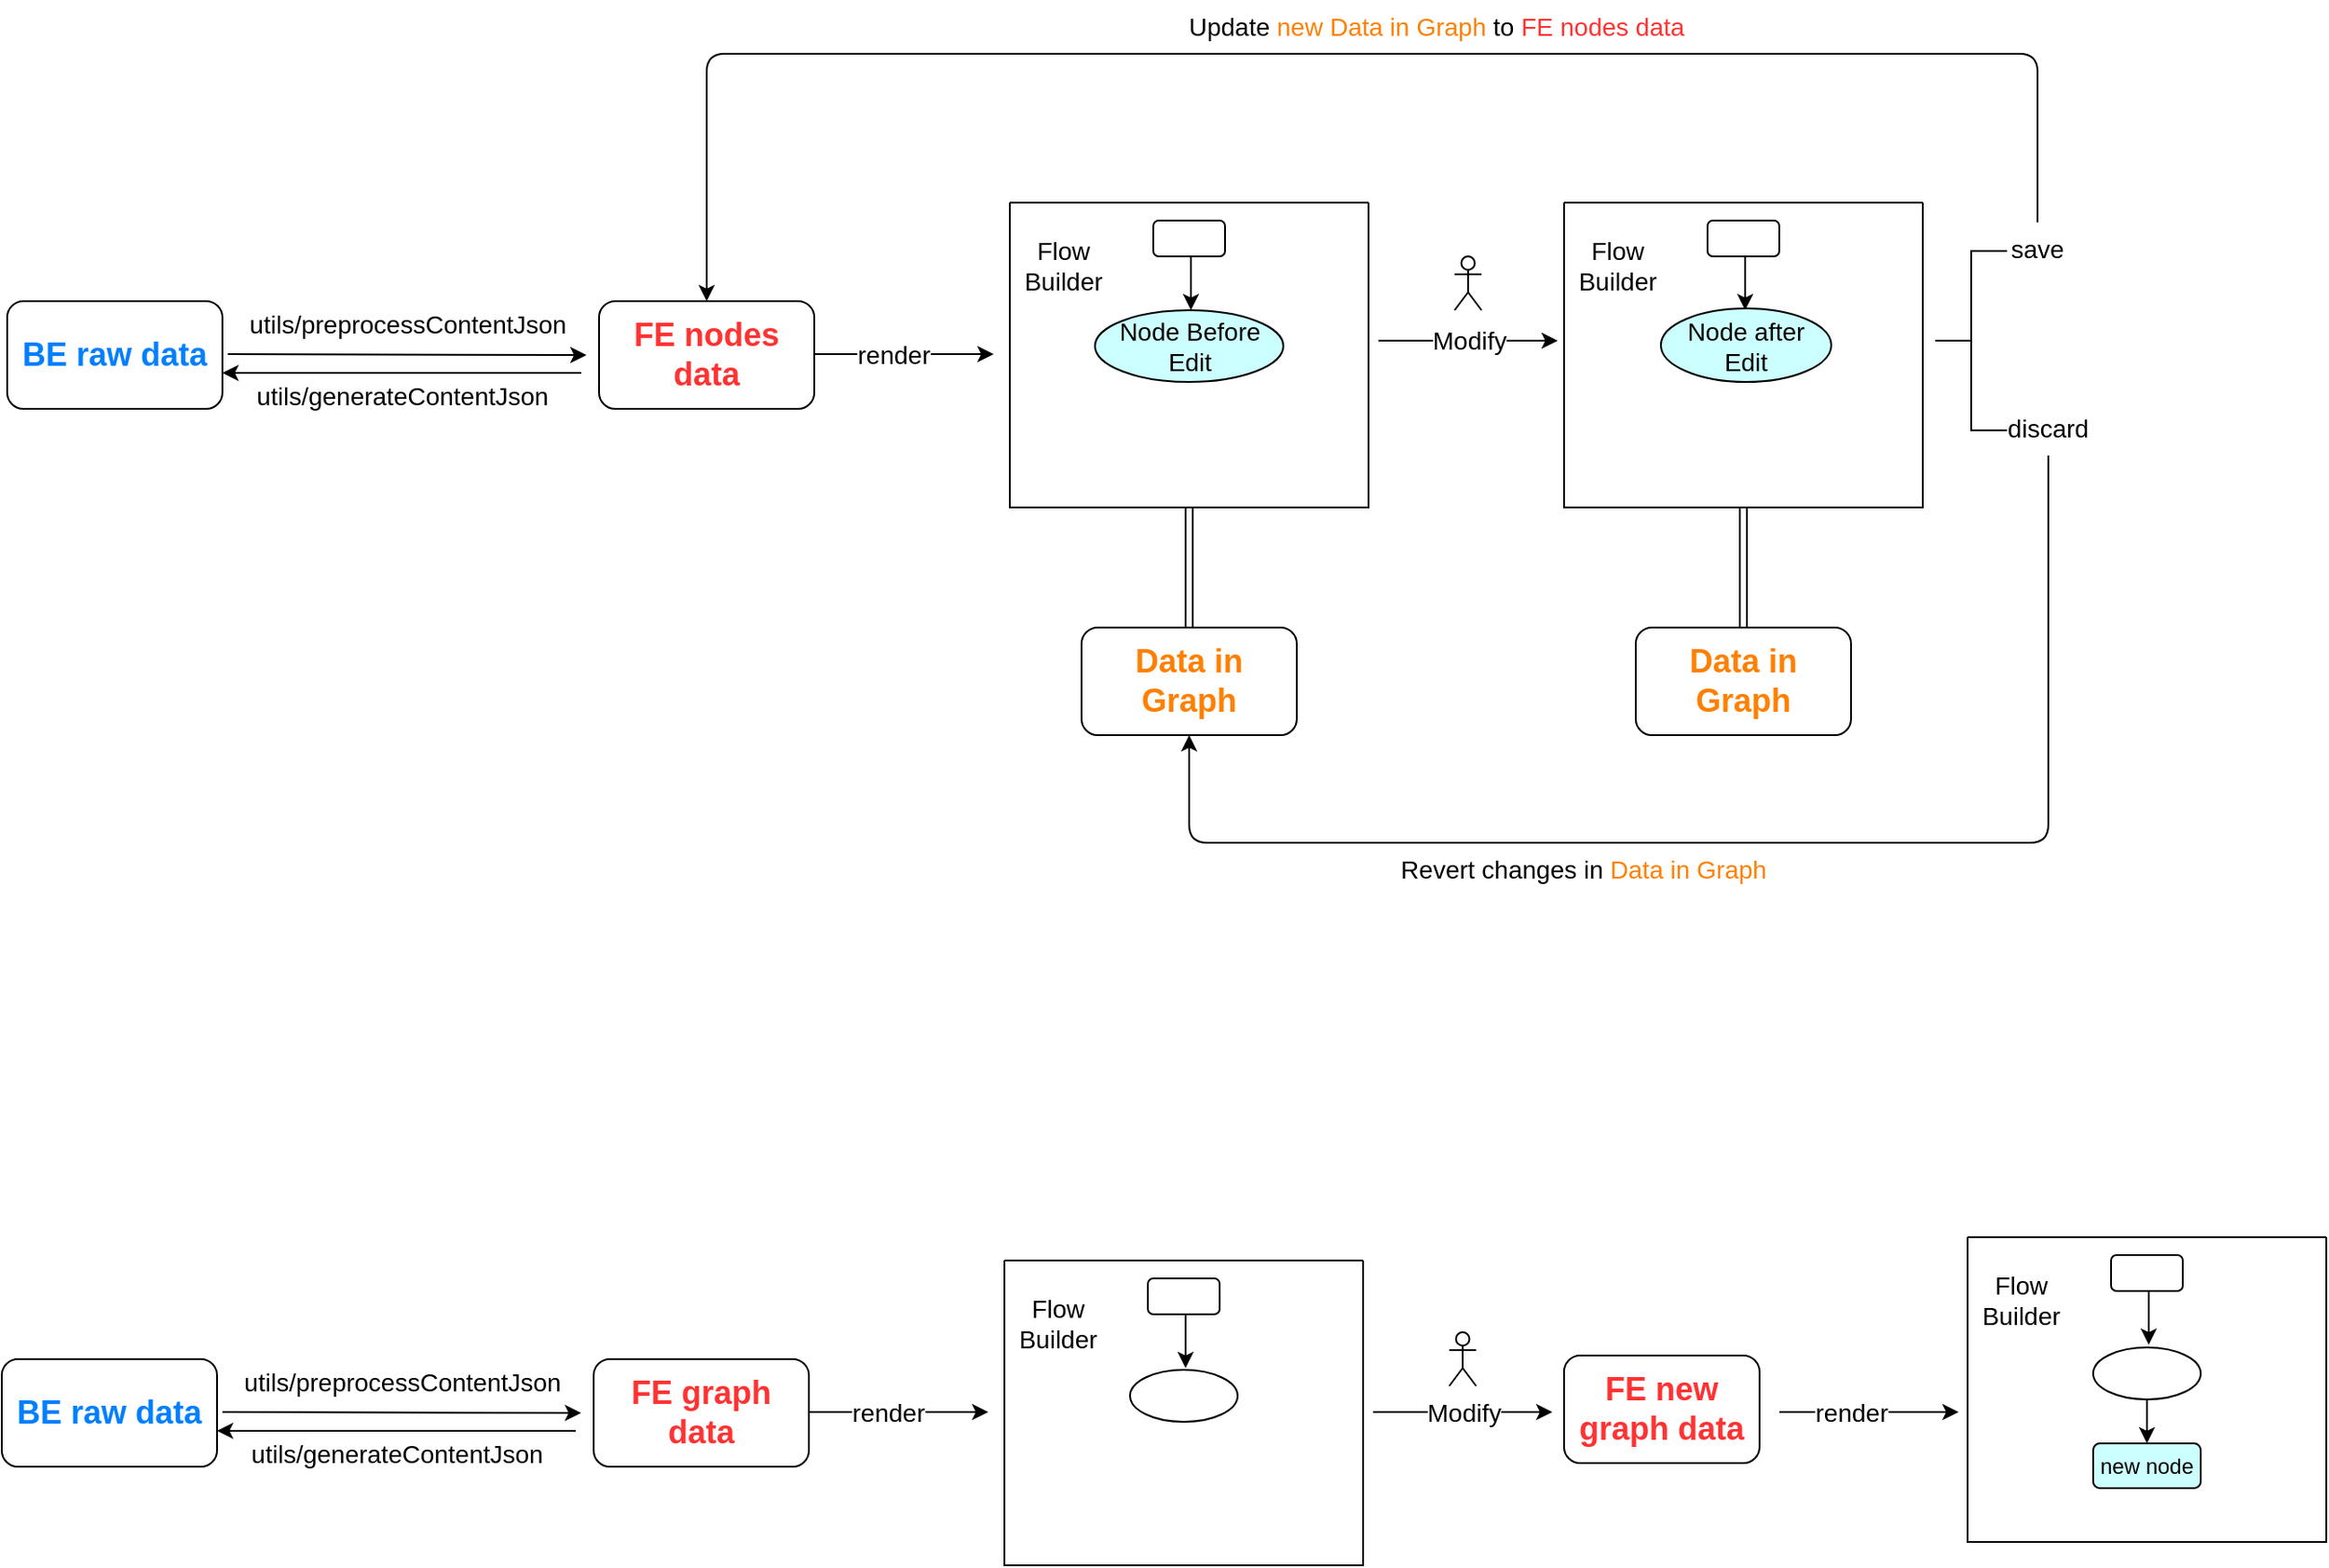 <mxfile version="15.9.6" type="github">
  <diagram id="-SPJy0hRLTaTt6_wfEJj" name="Page-1">
    <mxGraphModel dx="1600" dy="965" grid="1" gridSize="10" guides="1" tooltips="1" connect="1" arrows="1" fold="1" page="1" pageScale="1" pageWidth="827" pageHeight="1169" math="0" shadow="0">
      <root>
        <mxCell id="0" />
        <mxCell id="1" parent="0" />
        <mxCell id="oG8ktEmDvnc897RTKp91-1" value="&lt;b&gt;&lt;font style=&quot;font-size: 18px&quot; color=&quot;#007fff&quot;&gt;BE raw data&lt;/font&gt;&lt;/b&gt;" style="rounded=1;whiteSpace=wrap;html=1;" parent="1" vertex="1">
          <mxGeometry x="13" y="218" width="120" height="60" as="geometry" />
        </mxCell>
        <mxCell id="oG8ktEmDvnc897RTKp91-2" value="&lt;h2&gt;&lt;font color=&quot;#ff3333&quot;&gt;FE nodes data&lt;/font&gt;&lt;/h2&gt;" style="rounded=1;whiteSpace=wrap;html=1;" parent="1" vertex="1">
          <mxGeometry x="343" y="218" width="120" height="60" as="geometry" />
        </mxCell>
        <mxCell id="oG8ktEmDvnc897RTKp91-3" value="" style="endArrow=classic;html=1;rounded=1;fontSize=18;" parent="1" edge="1">
          <mxGeometry relative="1" as="geometry">
            <mxPoint x="136" y="247.5" as="sourcePoint" />
            <mxPoint x="336" y="248" as="targetPoint" />
          </mxGeometry>
        </mxCell>
        <mxCell id="oG8ktEmDvnc897RTKp91-4" value="utils/preprocessContentJson" style="edgeLabel;resizable=0;html=1;align=center;verticalAlign=middle;rounded=1;fontSize=14;" parent="oG8ktEmDvnc897RTKp91-3" connectable="0" vertex="1">
          <mxGeometry relative="1" as="geometry">
            <mxPoint y="-17" as="offset" />
          </mxGeometry>
        </mxCell>
        <mxCell id="oG8ktEmDvnc897RTKp91-5" value="" style="endArrow=classic;html=1;rounded=1;fontSize=14;" parent="1" edge="1">
          <mxGeometry relative="1" as="geometry">
            <mxPoint x="333" y="258" as="sourcePoint" />
            <mxPoint x="133" y="258" as="targetPoint" />
          </mxGeometry>
        </mxCell>
        <mxCell id="oG8ktEmDvnc897RTKp91-6" value="utils/generateContentJson" style="edgeLabel;resizable=0;html=1;align=center;verticalAlign=middle;rounded=1;fontSize=14;" parent="oG8ktEmDvnc897RTKp91-5" connectable="0" vertex="1">
          <mxGeometry relative="1" as="geometry">
            <mxPoint y="13" as="offset" />
          </mxGeometry>
        </mxCell>
        <mxCell id="oG8ktEmDvnc897RTKp91-7" value="" style="swimlane;startSize=0;rounded=1;fontSize=14;" parent="1" vertex="1">
          <mxGeometry x="572" y="163" width="200" height="170" as="geometry" />
        </mxCell>
        <mxCell id="oG8ktEmDvnc897RTKp91-10" value="" style="edgeStyle=orthogonalEdgeStyle;rounded=1;orthogonalLoop=1;jettySize=auto;html=1;fontSize=14;" parent="oG8ktEmDvnc897RTKp91-7" edge="1">
          <mxGeometry relative="1" as="geometry">
            <mxPoint x="101" y="30" as="sourcePoint" />
            <mxPoint x="101" y="60" as="targetPoint" />
          </mxGeometry>
        </mxCell>
        <mxCell id="oG8ktEmDvnc897RTKp91-8" value="" style="whiteSpace=wrap;html=1;rounded=1;fontSize=14;" parent="oG8ktEmDvnc897RTKp91-7" vertex="1">
          <mxGeometry x="80" y="10" width="40" height="20" as="geometry" />
        </mxCell>
        <mxCell id="oG8ktEmDvnc897RTKp91-9" value="Node Before Edit" style="ellipse;whiteSpace=wrap;html=1;fontSize=14;rounded=1;fillColor=#CCFFFF;" parent="oG8ktEmDvnc897RTKp91-7" vertex="1">
          <mxGeometry x="47.5" y="60" width="105" height="40" as="geometry" />
        </mxCell>
        <mxCell id="oG8ktEmDvnc897RTKp91-13" value="Flow Builder&lt;br&gt;" style="text;html=1;strokeColor=none;fillColor=none;align=center;verticalAlign=middle;whiteSpace=wrap;rounded=0;fontSize=14;" parent="oG8ktEmDvnc897RTKp91-7" vertex="1">
          <mxGeometry y="20" width="60" height="30" as="geometry" />
        </mxCell>
        <mxCell id="oG8ktEmDvnc897RTKp91-14" value="r" style="endArrow=classic;html=1;rounded=1;fontSize=14;" parent="1" edge="1">
          <mxGeometry relative="1" as="geometry">
            <mxPoint x="463" y="247.5" as="sourcePoint" />
            <mxPoint x="563" y="247.5" as="targetPoint" />
          </mxGeometry>
        </mxCell>
        <mxCell id="oG8ktEmDvnc897RTKp91-15" value="render" style="edgeLabel;resizable=0;html=1;align=center;verticalAlign=middle;rounded=1;fontSize=14;" parent="oG8ktEmDvnc897RTKp91-14" connectable="0" vertex="1">
          <mxGeometry relative="1" as="geometry">
            <mxPoint x="-6" as="offset" />
          </mxGeometry>
        </mxCell>
        <mxCell id="oG8ktEmDvnc897RTKp91-17" value="" style="shape=umlActor;verticalLabelPosition=bottom;verticalAlign=top;html=1;outlineConnect=0;rounded=1;fontSize=14;" parent="1" vertex="1">
          <mxGeometry x="820" y="193" width="15" height="30" as="geometry" />
        </mxCell>
        <mxCell id="oG8ktEmDvnc897RTKp91-21" value="" style="endArrow=classic;html=1;rounded=1;fontSize=14;strokeColor=default;endFill=1;" parent="1" edge="1">
          <mxGeometry relative="1" as="geometry">
            <mxPoint x="777.5" y="240" as="sourcePoint" />
            <mxPoint x="877.5" y="240" as="targetPoint" />
          </mxGeometry>
        </mxCell>
        <mxCell id="oG8ktEmDvnc897RTKp91-22" value="Modify" style="edgeLabel;resizable=0;html=1;align=center;verticalAlign=middle;rounded=1;fontSize=14;" parent="oG8ktEmDvnc897RTKp91-21" connectable="0" vertex="1">
          <mxGeometry relative="1" as="geometry" />
        </mxCell>
        <mxCell id="oG8ktEmDvnc897RTKp91-26" value="save" style="text;html=1;strokeColor=none;fillColor=none;align=center;verticalAlign=middle;whiteSpace=wrap;rounded=0;fontSize=14;" parent="1" vertex="1">
          <mxGeometry x="1115" y="174" width="60" height="30" as="geometry" />
        </mxCell>
        <mxCell id="oG8ktEmDvnc897RTKp91-27" value="discard" style="text;html=1;strokeColor=none;fillColor=none;align=center;verticalAlign=middle;whiteSpace=wrap;rounded=0;fontSize=14;" parent="1" vertex="1">
          <mxGeometry x="1121" y="274" width="60" height="30" as="geometry" />
        </mxCell>
        <mxCell id="oG8ktEmDvnc897RTKp91-36" value="" style="strokeWidth=1;html=1;shape=mxgraph.flowchart.annotation_2;align=left;labelPosition=right;pointerEvents=1;rounded=1;fontSize=14;" parent="1" vertex="1">
          <mxGeometry x="1088" y="190" width="40" height="100" as="geometry" />
        </mxCell>
        <mxCell id="oG8ktEmDvnc897RTKp91-39" value="" style="swimlane;startSize=0;rounded=1;fontSize=14;" parent="1" vertex="1">
          <mxGeometry x="881" y="163" width="200" height="170" as="geometry" />
        </mxCell>
        <mxCell id="oG8ktEmDvnc897RTKp91-40" value="" style="edgeStyle=orthogonalEdgeStyle;rounded=1;orthogonalLoop=1;jettySize=auto;html=1;fontSize=14;" parent="oG8ktEmDvnc897RTKp91-39" edge="1">
          <mxGeometry relative="1" as="geometry">
            <mxPoint x="101" y="30" as="sourcePoint" />
            <mxPoint x="101" y="60" as="targetPoint" />
          </mxGeometry>
        </mxCell>
        <mxCell id="oG8ktEmDvnc897RTKp91-41" value="" style="whiteSpace=wrap;html=1;rounded=1;fontSize=14;" parent="oG8ktEmDvnc897RTKp91-39" vertex="1">
          <mxGeometry x="80" y="10" width="40" height="20" as="geometry" />
        </mxCell>
        <mxCell id="oG8ktEmDvnc897RTKp91-45" value="Flow Builder&lt;br&gt;" style="text;html=1;strokeColor=none;fillColor=none;align=center;verticalAlign=middle;whiteSpace=wrap;rounded=0;fontSize=14;" parent="oG8ktEmDvnc897RTKp91-39" vertex="1">
          <mxGeometry y="20" width="60" height="30" as="geometry" />
        </mxCell>
        <mxCell id="oG8ktEmDvnc897RTKp91-66" value="Node after Edit" style="ellipse;whiteSpace=wrap;html=1;fontSize=14;rounded=1;fillColor=#CCFFFF;" parent="oG8ktEmDvnc897RTKp91-39" vertex="1">
          <mxGeometry x="54" y="59" width="95" height="41" as="geometry" />
        </mxCell>
        <mxCell id="oG8ktEmDvnc897RTKp91-46" value="&lt;h2&gt;&lt;font color=&quot;#ff8000&quot;&gt;Data in Graph&lt;/font&gt;&lt;/h2&gt;" style="rounded=1;whiteSpace=wrap;html=1;" parent="1" vertex="1">
          <mxGeometry x="921" y="400" width="120" height="60" as="geometry" />
        </mxCell>
        <mxCell id="oG8ktEmDvnc897RTKp91-52" value="&lt;h2&gt;&lt;font color=&quot;#ff8000&quot;&gt;Data in Graph&lt;/font&gt;&lt;/h2&gt;" style="rounded=1;whiteSpace=wrap;html=1;" parent="1" vertex="1">
          <mxGeometry x="612" y="400" width="120" height="60" as="geometry" />
        </mxCell>
        <mxCell id="oG8ktEmDvnc897RTKp91-55" value="" style="edgeStyle=elbowEdgeStyle;elbow=horizontal;endArrow=classic;html=1;rounded=1;fontSize=14;strokeColor=default;exitX=0.5;exitY=0;exitDx=0;exitDy=0;entryX=0.5;entryY=0;entryDx=0;entryDy=0;" parent="1" source="oG8ktEmDvnc897RTKp91-26" target="oG8ktEmDvnc897RTKp91-2" edge="1">
          <mxGeometry width="50" height="50" relative="1" as="geometry">
            <mxPoint x="850" y="360" as="sourcePoint" />
            <mxPoint x="900" y="310" as="targetPoint" />
            <Array as="points">
              <mxPoint x="780" y="80" />
              <mxPoint x="800" y="80" />
            </Array>
          </mxGeometry>
        </mxCell>
        <mxCell id="oG8ktEmDvnc897RTKp91-57" value="Update &lt;font color=&quot;#ff8000&quot;&gt;new Data in Graph&lt;/font&gt; to &lt;font color=&quot;#ff3333&quot;&gt;FE nodes data&lt;/font&gt;" style="text;html=1;strokeColor=none;fillColor=none;align=center;verticalAlign=middle;whiteSpace=wrap;rounded=0;fontSize=14;" parent="1" vertex="1">
          <mxGeometry x="490" y="50" width="640" height="30" as="geometry" />
        </mxCell>
        <mxCell id="oG8ktEmDvnc897RTKp91-59" value="" style="edgeStyle=elbowEdgeStyle;elbow=horizontal;endArrow=classic;html=1;rounded=1;fontSize=14;fontColor=#007FFF;strokeColor=default;exitX=0.5;exitY=1;exitDx=0;exitDy=0;entryX=0.5;entryY=1;entryDx=0;entryDy=0;" parent="1" source="oG8ktEmDvnc897RTKp91-27" target="oG8ktEmDvnc897RTKp91-52" edge="1">
          <mxGeometry width="50" height="50" relative="1" as="geometry">
            <mxPoint x="600" y="290" as="sourcePoint" />
            <mxPoint x="650" y="240" as="targetPoint" />
            <Array as="points">
              <mxPoint x="890" y="520" />
            </Array>
          </mxGeometry>
        </mxCell>
        <mxCell id="oG8ktEmDvnc897RTKp91-60" value="Revert changes in&lt;font color=&quot;#ff3333&quot;&gt;&amp;nbsp;&lt;/font&gt;&lt;font color=&quot;#ff8000&quot;&gt;Data in Graph&lt;/font&gt;" style="text;html=1;strokeColor=none;fillColor=none;align=center;verticalAlign=middle;whiteSpace=wrap;rounded=0;fontSize=14;" parent="1" vertex="1">
          <mxGeometry x="572" y="520" width="640" height="30" as="geometry" />
        </mxCell>
        <mxCell id="oG8ktEmDvnc897RTKp91-62" value="" style="shape=link;html=1;rounded=1;fontSize=14;fontColor=#FF8000;startArrow=open;startFill=0;endArrow=classic;endFill=1;strokeColor=default;entryX=0.5;entryY=0;entryDx=0;entryDy=0;" parent="1" source="oG8ktEmDvnc897RTKp91-39" target="oG8ktEmDvnc897RTKp91-46" edge="1">
          <mxGeometry width="100" relative="1" as="geometry">
            <mxPoint x="570" y="200" as="sourcePoint" />
            <mxPoint x="670" y="200" as="targetPoint" />
          </mxGeometry>
        </mxCell>
        <mxCell id="oG8ktEmDvnc897RTKp91-65" value="" style="shape=link;html=1;rounded=1;fontSize=14;fontColor=#FF8000;startArrow=open;startFill=0;endArrow=classic;endFill=1;strokeColor=default;entryX=0.5;entryY=0;entryDx=0;entryDy=0;exitX=0.5;exitY=1;exitDx=0;exitDy=0;" parent="1" source="oG8ktEmDvnc897RTKp91-7" target="oG8ktEmDvnc897RTKp91-52" edge="1">
          <mxGeometry width="100" relative="1" as="geometry">
            <mxPoint x="570" y="290" as="sourcePoint" />
            <mxPoint x="670" y="290" as="targetPoint" />
          </mxGeometry>
        </mxCell>
        <mxCell id="1HdDyyTmz97uRuwPHuVr-1" value="&lt;b&gt;&lt;font style=&quot;font-size: 18px&quot; color=&quot;#007fff&quot;&gt;BE raw data&lt;/font&gt;&lt;/b&gt;" style="rounded=1;whiteSpace=wrap;html=1;" parent="1" vertex="1">
          <mxGeometry x="10" y="808" width="120" height="60" as="geometry" />
        </mxCell>
        <mxCell id="1HdDyyTmz97uRuwPHuVr-2" value="&lt;h2&gt;&lt;font color=&quot;#ff3333&quot;&gt;FE graph data&lt;/font&gt;&lt;/h2&gt;" style="rounded=1;whiteSpace=wrap;html=1;" parent="1" vertex="1">
          <mxGeometry x="340" y="808" width="120" height="60" as="geometry" />
        </mxCell>
        <mxCell id="1HdDyyTmz97uRuwPHuVr-3" value="" style="endArrow=classic;html=1;rounded=1;fontSize=18;" parent="1" edge="1">
          <mxGeometry relative="1" as="geometry">
            <mxPoint x="133" y="837.5" as="sourcePoint" />
            <mxPoint x="333" y="838" as="targetPoint" />
          </mxGeometry>
        </mxCell>
        <mxCell id="1HdDyyTmz97uRuwPHuVr-4" value="utils/preprocessContentJson" style="edgeLabel;resizable=0;html=1;align=center;verticalAlign=middle;rounded=1;fontSize=14;" parent="1HdDyyTmz97uRuwPHuVr-3" connectable="0" vertex="1">
          <mxGeometry relative="1" as="geometry">
            <mxPoint y="-17" as="offset" />
          </mxGeometry>
        </mxCell>
        <mxCell id="1HdDyyTmz97uRuwPHuVr-5" value="" style="endArrow=classic;html=1;rounded=1;fontSize=14;" parent="1" edge="1">
          <mxGeometry relative="1" as="geometry">
            <mxPoint x="330" y="848" as="sourcePoint" />
            <mxPoint x="130" y="848" as="targetPoint" />
          </mxGeometry>
        </mxCell>
        <mxCell id="1HdDyyTmz97uRuwPHuVr-6" value="utils/generateContentJson" style="edgeLabel;resizable=0;html=1;align=center;verticalAlign=middle;rounded=1;fontSize=14;" parent="1HdDyyTmz97uRuwPHuVr-5" connectable="0" vertex="1">
          <mxGeometry relative="1" as="geometry">
            <mxPoint y="13" as="offset" />
          </mxGeometry>
        </mxCell>
        <mxCell id="1HdDyyTmz97uRuwPHuVr-7" value="" style="swimlane;startSize=0;rounded=1;fontSize=14;" parent="1" vertex="1">
          <mxGeometry x="569" y="753" width="200" height="170" as="geometry" />
        </mxCell>
        <mxCell id="1HdDyyTmz97uRuwPHuVr-8" value="" style="edgeStyle=orthogonalEdgeStyle;rounded=1;orthogonalLoop=1;jettySize=auto;html=1;fontSize=14;" parent="1HdDyyTmz97uRuwPHuVr-7" edge="1">
          <mxGeometry relative="1" as="geometry">
            <mxPoint x="101" y="30" as="sourcePoint" />
            <mxPoint x="101" y="60" as="targetPoint" />
          </mxGeometry>
        </mxCell>
        <mxCell id="1HdDyyTmz97uRuwPHuVr-9" value="" style="whiteSpace=wrap;html=1;rounded=1;fontSize=14;" parent="1HdDyyTmz97uRuwPHuVr-7" vertex="1">
          <mxGeometry x="80" y="10" width="40" height="20" as="geometry" />
        </mxCell>
        <mxCell id="1HdDyyTmz97uRuwPHuVr-11" value="Flow Builder&lt;br&gt;" style="text;html=1;strokeColor=none;fillColor=none;align=center;verticalAlign=middle;whiteSpace=wrap;rounded=0;fontSize=14;" parent="1HdDyyTmz97uRuwPHuVr-7" vertex="1">
          <mxGeometry y="20" width="60" height="30" as="geometry" />
        </mxCell>
        <mxCell id="1HdDyyTmz97uRuwPHuVr-33" value="" style="ellipse;whiteSpace=wrap;html=1;" parent="1HdDyyTmz97uRuwPHuVr-7" vertex="1">
          <mxGeometry x="70" y="61" width="60" height="29" as="geometry" />
        </mxCell>
        <mxCell id="1HdDyyTmz97uRuwPHuVr-12" value="r" style="endArrow=classic;html=1;rounded=1;fontSize=14;" parent="1" edge="1">
          <mxGeometry relative="1" as="geometry">
            <mxPoint x="460" y="837.5" as="sourcePoint" />
            <mxPoint x="560" y="837.5" as="targetPoint" />
          </mxGeometry>
        </mxCell>
        <mxCell id="1HdDyyTmz97uRuwPHuVr-13" value="render" style="edgeLabel;resizable=0;html=1;align=center;verticalAlign=middle;rounded=1;fontSize=14;" parent="1HdDyyTmz97uRuwPHuVr-12" connectable="0" vertex="1">
          <mxGeometry relative="1" as="geometry">
            <mxPoint x="-6" as="offset" />
          </mxGeometry>
        </mxCell>
        <mxCell id="1HdDyyTmz97uRuwPHuVr-14" value="" style="shape=umlActor;verticalLabelPosition=bottom;verticalAlign=top;html=1;outlineConnect=0;rounded=1;fontSize=14;" parent="1" vertex="1">
          <mxGeometry x="817" y="793" width="15" height="30" as="geometry" />
        </mxCell>
        <mxCell id="1HdDyyTmz97uRuwPHuVr-15" value="" style="endArrow=classic;html=1;rounded=1;fontSize=14;strokeColor=default;endFill=1;" parent="1" edge="1">
          <mxGeometry relative="1" as="geometry">
            <mxPoint x="774.5" y="837.5" as="sourcePoint" />
            <mxPoint x="874.5" y="837.5" as="targetPoint" />
          </mxGeometry>
        </mxCell>
        <mxCell id="1HdDyyTmz97uRuwPHuVr-16" value="Modify" style="edgeLabel;resizable=0;html=1;align=center;verticalAlign=middle;rounded=1;fontSize=14;" parent="1HdDyyTmz97uRuwPHuVr-15" connectable="0" vertex="1">
          <mxGeometry relative="1" as="geometry" />
        </mxCell>
        <mxCell id="1HdDyyTmz97uRuwPHuVr-20" value="" style="swimlane;startSize=0;rounded=1;fontSize=14;" parent="1" vertex="1">
          <mxGeometry x="1106" y="740" width="200" height="170" as="geometry" />
        </mxCell>
        <mxCell id="1HdDyyTmz97uRuwPHuVr-21" value="" style="edgeStyle=orthogonalEdgeStyle;rounded=1;orthogonalLoop=1;jettySize=auto;html=1;fontSize=14;" parent="1HdDyyTmz97uRuwPHuVr-20" edge="1">
          <mxGeometry relative="1" as="geometry">
            <mxPoint x="101" y="30" as="sourcePoint" />
            <mxPoint x="101" y="60" as="targetPoint" />
          </mxGeometry>
        </mxCell>
        <mxCell id="1HdDyyTmz97uRuwPHuVr-22" value="" style="whiteSpace=wrap;html=1;rounded=1;fontSize=14;" parent="1HdDyyTmz97uRuwPHuVr-20" vertex="1">
          <mxGeometry x="80" y="10" width="40" height="20" as="geometry" />
        </mxCell>
        <mxCell id="1HdDyyTmz97uRuwPHuVr-23" value="Flow Builder&lt;br&gt;" style="text;html=1;strokeColor=none;fillColor=none;align=center;verticalAlign=middle;whiteSpace=wrap;rounded=0;fontSize=14;" parent="1HdDyyTmz97uRuwPHuVr-20" vertex="1">
          <mxGeometry y="20" width="60" height="30" as="geometry" />
        </mxCell>
        <mxCell id="1HdDyyTmz97uRuwPHuVr-36" style="edgeStyle=orthogonalEdgeStyle;rounded=0;orthogonalLoop=1;jettySize=auto;html=1;exitX=0.5;exitY=1;exitDx=0;exitDy=0;entryX=0.5;entryY=0;entryDx=0;entryDy=0;" parent="1HdDyyTmz97uRuwPHuVr-20" source="1HdDyyTmz97uRuwPHuVr-34" target="1HdDyyTmz97uRuwPHuVr-35" edge="1">
          <mxGeometry relative="1" as="geometry" />
        </mxCell>
        <mxCell id="1HdDyyTmz97uRuwPHuVr-34" value="" style="ellipse;whiteSpace=wrap;html=1;" parent="1HdDyyTmz97uRuwPHuVr-20" vertex="1">
          <mxGeometry x="70" y="61.5" width="60" height="29" as="geometry" />
        </mxCell>
        <mxCell id="1HdDyyTmz97uRuwPHuVr-35" value="new node" style="rounded=1;whiteSpace=wrap;html=1;fillColor=#CCFFFF;" parent="1HdDyyTmz97uRuwPHuVr-20" vertex="1">
          <mxGeometry x="70" y="115" width="60" height="25" as="geometry" />
        </mxCell>
        <mxCell id="urj-njYNCUYhK_OpAgG--1" value="&lt;h2&gt;&lt;font color=&quot;#ff3333&quot;&gt;FE new graph data&lt;/font&gt;&lt;/h2&gt;" style="rounded=1;whiteSpace=wrap;html=1;" vertex="1" parent="1">
          <mxGeometry x="881" y="806" width="109" height="60" as="geometry" />
        </mxCell>
        <mxCell id="urj-njYNCUYhK_OpAgG--2" value="r" style="endArrow=classic;html=1;rounded=1;fontSize=14;" edge="1" parent="1">
          <mxGeometry relative="1" as="geometry">
            <mxPoint x="1001" y="837.5" as="sourcePoint" />
            <mxPoint x="1101" y="837.5" as="targetPoint" />
          </mxGeometry>
        </mxCell>
        <mxCell id="urj-njYNCUYhK_OpAgG--3" value="render" style="edgeLabel;resizable=0;html=1;align=center;verticalAlign=middle;rounded=1;fontSize=14;" connectable="0" vertex="1" parent="urj-njYNCUYhK_OpAgG--2">
          <mxGeometry relative="1" as="geometry">
            <mxPoint x="-10" as="offset" />
          </mxGeometry>
        </mxCell>
      </root>
    </mxGraphModel>
  </diagram>
</mxfile>

